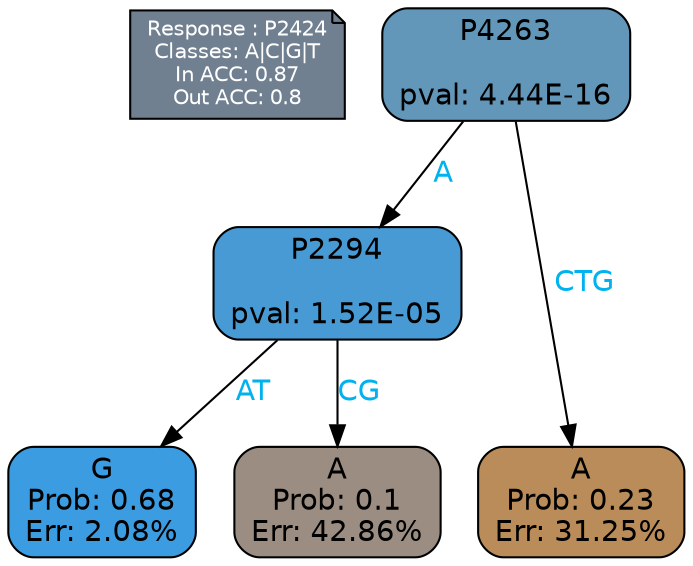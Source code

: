 digraph Tree {
node [shape=box, style="filled, rounded", color="black", fontname=helvetica] ;
graph [ranksep=equally, splines=polylines, bgcolor=transparent, dpi=600] ;
edge [fontname=helvetica] ;
LEGEND [label="Response : P2424
Classes: A|C|G|T
In ACC: 0.87
Out ACC: 0.8
",shape=note,align=left,style=filled,fillcolor="slategray",fontcolor="white",fontsize=10];1 [label="P4263

pval: 4.44E-16", fillcolor="#6297b9"] ;
2 [label="P2294

pval: 1.52E-05", fillcolor="#489ad5"] ;
3 [label="G
Prob: 0.68
Err: 2.08%", fillcolor="#3c9ce1"] ;
4 [label="A
Prob: 0.1
Err: 42.86%", fillcolor="#9b8d82"] ;
5 [label="A
Prob: 0.23
Err: 31.25%", fillcolor="#ba8c59"] ;
1 -> 2 [label="A",fontcolor=deepskyblue2] ;
1 -> 5 [label="CTG",fontcolor=deepskyblue2] ;
2 -> 3 [label="AT",fontcolor=deepskyblue2] ;
2 -> 4 [label="CG",fontcolor=deepskyblue2] ;
{rank = same; 3;4;5;}{rank = same; LEGEND;1;}}